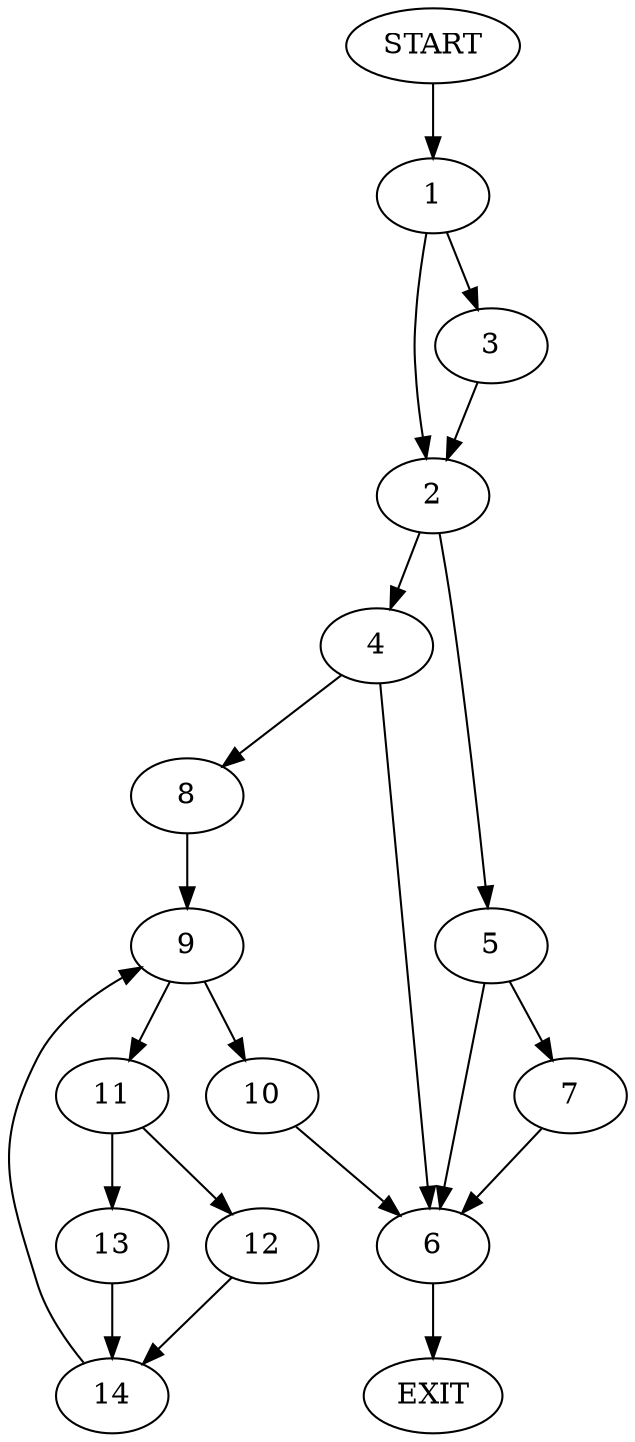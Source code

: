 digraph {
0 [label="START"]
15 [label="EXIT"]
0 -> 1
1 -> 2
1 -> 3
2 -> 4
2 -> 5
3 -> 2
5 -> 6
5 -> 7
4 -> 6
4 -> 8
6 -> 15
7 -> 6
8 -> 9
9 -> 10
9 -> 11
11 -> 12
11 -> 13
10 -> 6
13 -> 14
12 -> 14
14 -> 9
}
